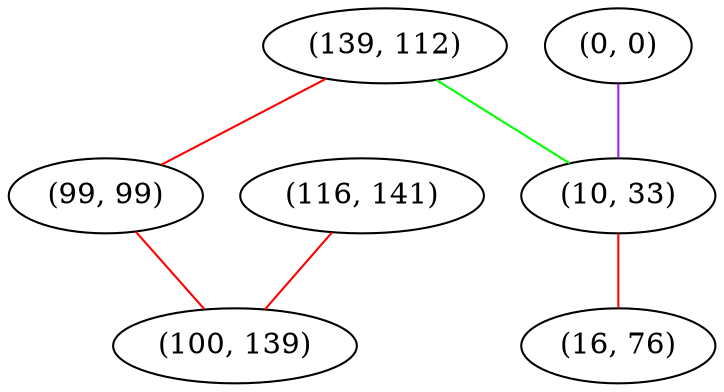 graph "" {
"(139, 112)";
"(116, 141)";
"(0, 0)";
"(99, 99)";
"(10, 33)";
"(100, 139)";
"(16, 76)";
"(139, 112)" -- "(99, 99)"  [color=red, key=0, weight=1];
"(139, 112)" -- "(10, 33)"  [color=green, key=0, weight=2];
"(116, 141)" -- "(100, 139)"  [color=red, key=0, weight=1];
"(0, 0)" -- "(10, 33)"  [color=purple, key=0, weight=4];
"(99, 99)" -- "(100, 139)"  [color=red, key=0, weight=1];
"(10, 33)" -- "(16, 76)"  [color=red, key=0, weight=1];
}
